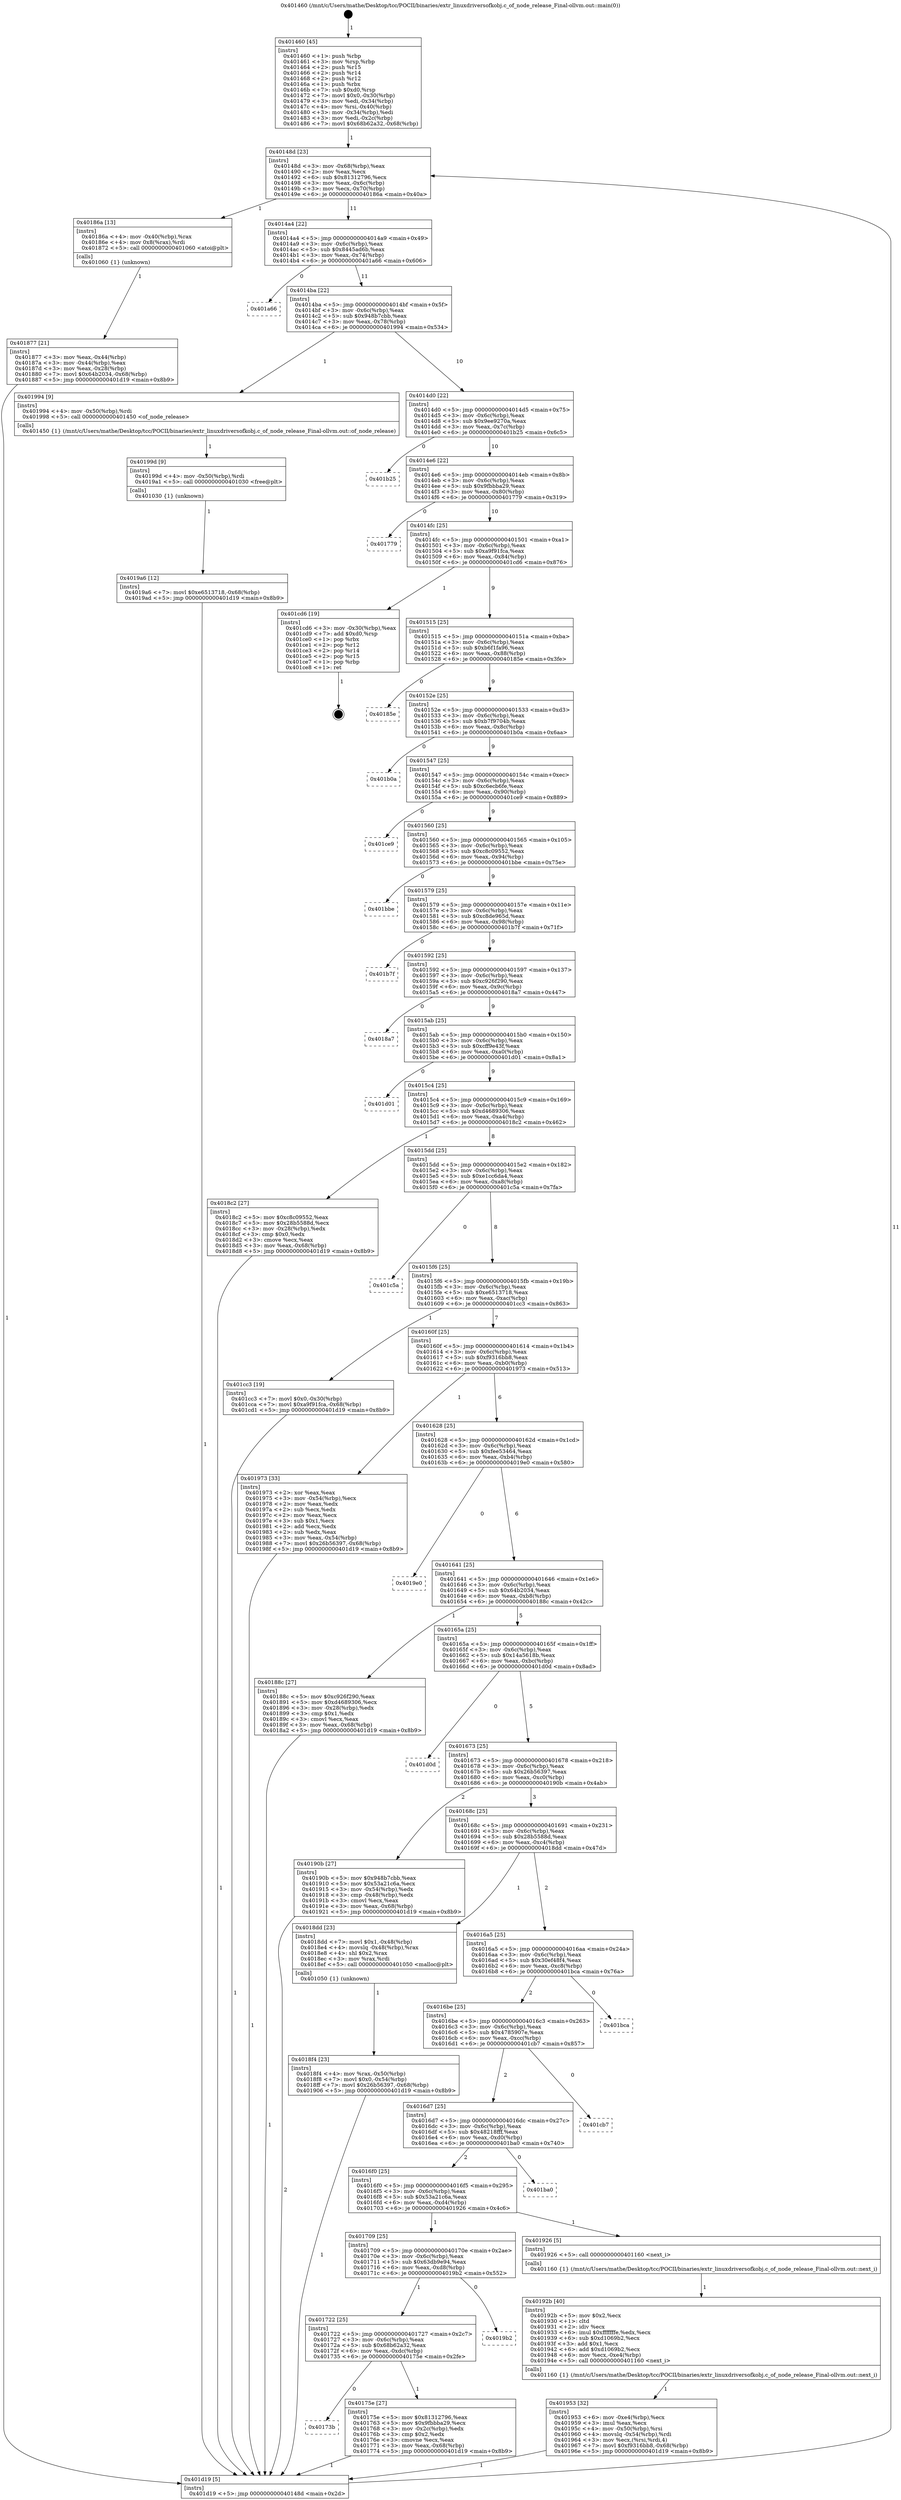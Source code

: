 digraph "0x401460" {
  label = "0x401460 (/mnt/c/Users/mathe/Desktop/tcc/POCII/binaries/extr_linuxdriversofkobj.c_of_node_release_Final-ollvm.out::main(0))"
  labelloc = "t"
  node[shape=record]

  Entry [label="",width=0.3,height=0.3,shape=circle,fillcolor=black,style=filled]
  "0x40148d" [label="{
     0x40148d [23]\l
     | [instrs]\l
     &nbsp;&nbsp;0x40148d \<+3\>: mov -0x68(%rbp),%eax\l
     &nbsp;&nbsp;0x401490 \<+2\>: mov %eax,%ecx\l
     &nbsp;&nbsp;0x401492 \<+6\>: sub $0x81312796,%ecx\l
     &nbsp;&nbsp;0x401498 \<+3\>: mov %eax,-0x6c(%rbp)\l
     &nbsp;&nbsp;0x40149b \<+3\>: mov %ecx,-0x70(%rbp)\l
     &nbsp;&nbsp;0x40149e \<+6\>: je 000000000040186a \<main+0x40a\>\l
  }"]
  "0x40186a" [label="{
     0x40186a [13]\l
     | [instrs]\l
     &nbsp;&nbsp;0x40186a \<+4\>: mov -0x40(%rbp),%rax\l
     &nbsp;&nbsp;0x40186e \<+4\>: mov 0x8(%rax),%rdi\l
     &nbsp;&nbsp;0x401872 \<+5\>: call 0000000000401060 \<atoi@plt\>\l
     | [calls]\l
     &nbsp;&nbsp;0x401060 \{1\} (unknown)\l
  }"]
  "0x4014a4" [label="{
     0x4014a4 [22]\l
     | [instrs]\l
     &nbsp;&nbsp;0x4014a4 \<+5\>: jmp 00000000004014a9 \<main+0x49\>\l
     &nbsp;&nbsp;0x4014a9 \<+3\>: mov -0x6c(%rbp),%eax\l
     &nbsp;&nbsp;0x4014ac \<+5\>: sub $0x8445ad6b,%eax\l
     &nbsp;&nbsp;0x4014b1 \<+3\>: mov %eax,-0x74(%rbp)\l
     &nbsp;&nbsp;0x4014b4 \<+6\>: je 0000000000401a66 \<main+0x606\>\l
  }"]
  Exit [label="",width=0.3,height=0.3,shape=circle,fillcolor=black,style=filled,peripheries=2]
  "0x401a66" [label="{
     0x401a66\l
  }", style=dashed]
  "0x4014ba" [label="{
     0x4014ba [22]\l
     | [instrs]\l
     &nbsp;&nbsp;0x4014ba \<+5\>: jmp 00000000004014bf \<main+0x5f\>\l
     &nbsp;&nbsp;0x4014bf \<+3\>: mov -0x6c(%rbp),%eax\l
     &nbsp;&nbsp;0x4014c2 \<+5\>: sub $0x948b7cbb,%eax\l
     &nbsp;&nbsp;0x4014c7 \<+3\>: mov %eax,-0x78(%rbp)\l
     &nbsp;&nbsp;0x4014ca \<+6\>: je 0000000000401994 \<main+0x534\>\l
  }"]
  "0x4019a6" [label="{
     0x4019a6 [12]\l
     | [instrs]\l
     &nbsp;&nbsp;0x4019a6 \<+7\>: movl $0xe6513718,-0x68(%rbp)\l
     &nbsp;&nbsp;0x4019ad \<+5\>: jmp 0000000000401d19 \<main+0x8b9\>\l
  }"]
  "0x401994" [label="{
     0x401994 [9]\l
     | [instrs]\l
     &nbsp;&nbsp;0x401994 \<+4\>: mov -0x50(%rbp),%rdi\l
     &nbsp;&nbsp;0x401998 \<+5\>: call 0000000000401450 \<of_node_release\>\l
     | [calls]\l
     &nbsp;&nbsp;0x401450 \{1\} (/mnt/c/Users/mathe/Desktop/tcc/POCII/binaries/extr_linuxdriversofkobj.c_of_node_release_Final-ollvm.out::of_node_release)\l
  }"]
  "0x4014d0" [label="{
     0x4014d0 [22]\l
     | [instrs]\l
     &nbsp;&nbsp;0x4014d0 \<+5\>: jmp 00000000004014d5 \<main+0x75\>\l
     &nbsp;&nbsp;0x4014d5 \<+3\>: mov -0x6c(%rbp),%eax\l
     &nbsp;&nbsp;0x4014d8 \<+5\>: sub $0x9ee9270a,%eax\l
     &nbsp;&nbsp;0x4014dd \<+3\>: mov %eax,-0x7c(%rbp)\l
     &nbsp;&nbsp;0x4014e0 \<+6\>: je 0000000000401b25 \<main+0x6c5\>\l
  }"]
  "0x40199d" [label="{
     0x40199d [9]\l
     | [instrs]\l
     &nbsp;&nbsp;0x40199d \<+4\>: mov -0x50(%rbp),%rdi\l
     &nbsp;&nbsp;0x4019a1 \<+5\>: call 0000000000401030 \<free@plt\>\l
     | [calls]\l
     &nbsp;&nbsp;0x401030 \{1\} (unknown)\l
  }"]
  "0x401b25" [label="{
     0x401b25\l
  }", style=dashed]
  "0x4014e6" [label="{
     0x4014e6 [22]\l
     | [instrs]\l
     &nbsp;&nbsp;0x4014e6 \<+5\>: jmp 00000000004014eb \<main+0x8b\>\l
     &nbsp;&nbsp;0x4014eb \<+3\>: mov -0x6c(%rbp),%eax\l
     &nbsp;&nbsp;0x4014ee \<+5\>: sub $0x9fbbba29,%eax\l
     &nbsp;&nbsp;0x4014f3 \<+3\>: mov %eax,-0x80(%rbp)\l
     &nbsp;&nbsp;0x4014f6 \<+6\>: je 0000000000401779 \<main+0x319\>\l
  }"]
  "0x401953" [label="{
     0x401953 [32]\l
     | [instrs]\l
     &nbsp;&nbsp;0x401953 \<+6\>: mov -0xe4(%rbp),%ecx\l
     &nbsp;&nbsp;0x401959 \<+3\>: imul %eax,%ecx\l
     &nbsp;&nbsp;0x40195c \<+4\>: mov -0x50(%rbp),%rsi\l
     &nbsp;&nbsp;0x401960 \<+4\>: movslq -0x54(%rbp),%rdi\l
     &nbsp;&nbsp;0x401964 \<+3\>: mov %ecx,(%rsi,%rdi,4)\l
     &nbsp;&nbsp;0x401967 \<+7\>: movl $0xf9316bb8,-0x68(%rbp)\l
     &nbsp;&nbsp;0x40196e \<+5\>: jmp 0000000000401d19 \<main+0x8b9\>\l
  }"]
  "0x401779" [label="{
     0x401779\l
  }", style=dashed]
  "0x4014fc" [label="{
     0x4014fc [25]\l
     | [instrs]\l
     &nbsp;&nbsp;0x4014fc \<+5\>: jmp 0000000000401501 \<main+0xa1\>\l
     &nbsp;&nbsp;0x401501 \<+3\>: mov -0x6c(%rbp),%eax\l
     &nbsp;&nbsp;0x401504 \<+5\>: sub $0xa9f91fca,%eax\l
     &nbsp;&nbsp;0x401509 \<+6\>: mov %eax,-0x84(%rbp)\l
     &nbsp;&nbsp;0x40150f \<+6\>: je 0000000000401cd6 \<main+0x876\>\l
  }"]
  "0x40192b" [label="{
     0x40192b [40]\l
     | [instrs]\l
     &nbsp;&nbsp;0x40192b \<+5\>: mov $0x2,%ecx\l
     &nbsp;&nbsp;0x401930 \<+1\>: cltd\l
     &nbsp;&nbsp;0x401931 \<+2\>: idiv %ecx\l
     &nbsp;&nbsp;0x401933 \<+6\>: imul $0xfffffffe,%edx,%ecx\l
     &nbsp;&nbsp;0x401939 \<+6\>: sub $0xd1069b2,%ecx\l
     &nbsp;&nbsp;0x40193f \<+3\>: add $0x1,%ecx\l
     &nbsp;&nbsp;0x401942 \<+6\>: add $0xd1069b2,%ecx\l
     &nbsp;&nbsp;0x401948 \<+6\>: mov %ecx,-0xe4(%rbp)\l
     &nbsp;&nbsp;0x40194e \<+5\>: call 0000000000401160 \<next_i\>\l
     | [calls]\l
     &nbsp;&nbsp;0x401160 \{1\} (/mnt/c/Users/mathe/Desktop/tcc/POCII/binaries/extr_linuxdriversofkobj.c_of_node_release_Final-ollvm.out::next_i)\l
  }"]
  "0x401cd6" [label="{
     0x401cd6 [19]\l
     | [instrs]\l
     &nbsp;&nbsp;0x401cd6 \<+3\>: mov -0x30(%rbp),%eax\l
     &nbsp;&nbsp;0x401cd9 \<+7\>: add $0xd0,%rsp\l
     &nbsp;&nbsp;0x401ce0 \<+1\>: pop %rbx\l
     &nbsp;&nbsp;0x401ce1 \<+2\>: pop %r12\l
     &nbsp;&nbsp;0x401ce3 \<+2\>: pop %r14\l
     &nbsp;&nbsp;0x401ce5 \<+2\>: pop %r15\l
     &nbsp;&nbsp;0x401ce7 \<+1\>: pop %rbp\l
     &nbsp;&nbsp;0x401ce8 \<+1\>: ret\l
  }"]
  "0x401515" [label="{
     0x401515 [25]\l
     | [instrs]\l
     &nbsp;&nbsp;0x401515 \<+5\>: jmp 000000000040151a \<main+0xba\>\l
     &nbsp;&nbsp;0x40151a \<+3\>: mov -0x6c(%rbp),%eax\l
     &nbsp;&nbsp;0x40151d \<+5\>: sub $0xb6f1fa96,%eax\l
     &nbsp;&nbsp;0x401522 \<+6\>: mov %eax,-0x88(%rbp)\l
     &nbsp;&nbsp;0x401528 \<+6\>: je 000000000040185e \<main+0x3fe\>\l
  }"]
  "0x4018f4" [label="{
     0x4018f4 [23]\l
     | [instrs]\l
     &nbsp;&nbsp;0x4018f4 \<+4\>: mov %rax,-0x50(%rbp)\l
     &nbsp;&nbsp;0x4018f8 \<+7\>: movl $0x0,-0x54(%rbp)\l
     &nbsp;&nbsp;0x4018ff \<+7\>: movl $0x26b56397,-0x68(%rbp)\l
     &nbsp;&nbsp;0x401906 \<+5\>: jmp 0000000000401d19 \<main+0x8b9\>\l
  }"]
  "0x40185e" [label="{
     0x40185e\l
  }", style=dashed]
  "0x40152e" [label="{
     0x40152e [25]\l
     | [instrs]\l
     &nbsp;&nbsp;0x40152e \<+5\>: jmp 0000000000401533 \<main+0xd3\>\l
     &nbsp;&nbsp;0x401533 \<+3\>: mov -0x6c(%rbp),%eax\l
     &nbsp;&nbsp;0x401536 \<+5\>: sub $0xb7f9704b,%eax\l
     &nbsp;&nbsp;0x40153b \<+6\>: mov %eax,-0x8c(%rbp)\l
     &nbsp;&nbsp;0x401541 \<+6\>: je 0000000000401b0a \<main+0x6aa\>\l
  }"]
  "0x401877" [label="{
     0x401877 [21]\l
     | [instrs]\l
     &nbsp;&nbsp;0x401877 \<+3\>: mov %eax,-0x44(%rbp)\l
     &nbsp;&nbsp;0x40187a \<+3\>: mov -0x44(%rbp),%eax\l
     &nbsp;&nbsp;0x40187d \<+3\>: mov %eax,-0x28(%rbp)\l
     &nbsp;&nbsp;0x401880 \<+7\>: movl $0x64b2034,-0x68(%rbp)\l
     &nbsp;&nbsp;0x401887 \<+5\>: jmp 0000000000401d19 \<main+0x8b9\>\l
  }"]
  "0x401b0a" [label="{
     0x401b0a\l
  }", style=dashed]
  "0x401547" [label="{
     0x401547 [25]\l
     | [instrs]\l
     &nbsp;&nbsp;0x401547 \<+5\>: jmp 000000000040154c \<main+0xec\>\l
     &nbsp;&nbsp;0x40154c \<+3\>: mov -0x6c(%rbp),%eax\l
     &nbsp;&nbsp;0x40154f \<+5\>: sub $0xc6ecb6fe,%eax\l
     &nbsp;&nbsp;0x401554 \<+6\>: mov %eax,-0x90(%rbp)\l
     &nbsp;&nbsp;0x40155a \<+6\>: je 0000000000401ce9 \<main+0x889\>\l
  }"]
  "0x401460" [label="{
     0x401460 [45]\l
     | [instrs]\l
     &nbsp;&nbsp;0x401460 \<+1\>: push %rbp\l
     &nbsp;&nbsp;0x401461 \<+3\>: mov %rsp,%rbp\l
     &nbsp;&nbsp;0x401464 \<+2\>: push %r15\l
     &nbsp;&nbsp;0x401466 \<+2\>: push %r14\l
     &nbsp;&nbsp;0x401468 \<+2\>: push %r12\l
     &nbsp;&nbsp;0x40146a \<+1\>: push %rbx\l
     &nbsp;&nbsp;0x40146b \<+7\>: sub $0xd0,%rsp\l
     &nbsp;&nbsp;0x401472 \<+7\>: movl $0x0,-0x30(%rbp)\l
     &nbsp;&nbsp;0x401479 \<+3\>: mov %edi,-0x34(%rbp)\l
     &nbsp;&nbsp;0x40147c \<+4\>: mov %rsi,-0x40(%rbp)\l
     &nbsp;&nbsp;0x401480 \<+3\>: mov -0x34(%rbp),%edi\l
     &nbsp;&nbsp;0x401483 \<+3\>: mov %edi,-0x2c(%rbp)\l
     &nbsp;&nbsp;0x401486 \<+7\>: movl $0x68b62a32,-0x68(%rbp)\l
  }"]
  "0x401ce9" [label="{
     0x401ce9\l
  }", style=dashed]
  "0x401560" [label="{
     0x401560 [25]\l
     | [instrs]\l
     &nbsp;&nbsp;0x401560 \<+5\>: jmp 0000000000401565 \<main+0x105\>\l
     &nbsp;&nbsp;0x401565 \<+3\>: mov -0x6c(%rbp),%eax\l
     &nbsp;&nbsp;0x401568 \<+5\>: sub $0xc8c09552,%eax\l
     &nbsp;&nbsp;0x40156d \<+6\>: mov %eax,-0x94(%rbp)\l
     &nbsp;&nbsp;0x401573 \<+6\>: je 0000000000401bbe \<main+0x75e\>\l
  }"]
  "0x401d19" [label="{
     0x401d19 [5]\l
     | [instrs]\l
     &nbsp;&nbsp;0x401d19 \<+5\>: jmp 000000000040148d \<main+0x2d\>\l
  }"]
  "0x401bbe" [label="{
     0x401bbe\l
  }", style=dashed]
  "0x401579" [label="{
     0x401579 [25]\l
     | [instrs]\l
     &nbsp;&nbsp;0x401579 \<+5\>: jmp 000000000040157e \<main+0x11e\>\l
     &nbsp;&nbsp;0x40157e \<+3\>: mov -0x6c(%rbp),%eax\l
     &nbsp;&nbsp;0x401581 \<+5\>: sub $0xc8de965d,%eax\l
     &nbsp;&nbsp;0x401586 \<+6\>: mov %eax,-0x98(%rbp)\l
     &nbsp;&nbsp;0x40158c \<+6\>: je 0000000000401b7f \<main+0x71f\>\l
  }"]
  "0x40173b" [label="{
     0x40173b\l
  }", style=dashed]
  "0x401b7f" [label="{
     0x401b7f\l
  }", style=dashed]
  "0x401592" [label="{
     0x401592 [25]\l
     | [instrs]\l
     &nbsp;&nbsp;0x401592 \<+5\>: jmp 0000000000401597 \<main+0x137\>\l
     &nbsp;&nbsp;0x401597 \<+3\>: mov -0x6c(%rbp),%eax\l
     &nbsp;&nbsp;0x40159a \<+5\>: sub $0xc926f290,%eax\l
     &nbsp;&nbsp;0x40159f \<+6\>: mov %eax,-0x9c(%rbp)\l
     &nbsp;&nbsp;0x4015a5 \<+6\>: je 00000000004018a7 \<main+0x447\>\l
  }"]
  "0x40175e" [label="{
     0x40175e [27]\l
     | [instrs]\l
     &nbsp;&nbsp;0x40175e \<+5\>: mov $0x81312796,%eax\l
     &nbsp;&nbsp;0x401763 \<+5\>: mov $0x9fbbba29,%ecx\l
     &nbsp;&nbsp;0x401768 \<+3\>: mov -0x2c(%rbp),%edx\l
     &nbsp;&nbsp;0x40176b \<+3\>: cmp $0x2,%edx\l
     &nbsp;&nbsp;0x40176e \<+3\>: cmovne %ecx,%eax\l
     &nbsp;&nbsp;0x401771 \<+3\>: mov %eax,-0x68(%rbp)\l
     &nbsp;&nbsp;0x401774 \<+5\>: jmp 0000000000401d19 \<main+0x8b9\>\l
  }"]
  "0x4018a7" [label="{
     0x4018a7\l
  }", style=dashed]
  "0x4015ab" [label="{
     0x4015ab [25]\l
     | [instrs]\l
     &nbsp;&nbsp;0x4015ab \<+5\>: jmp 00000000004015b0 \<main+0x150\>\l
     &nbsp;&nbsp;0x4015b0 \<+3\>: mov -0x6c(%rbp),%eax\l
     &nbsp;&nbsp;0x4015b3 \<+5\>: sub $0xcff9e43f,%eax\l
     &nbsp;&nbsp;0x4015b8 \<+6\>: mov %eax,-0xa0(%rbp)\l
     &nbsp;&nbsp;0x4015be \<+6\>: je 0000000000401d01 \<main+0x8a1\>\l
  }"]
  "0x401722" [label="{
     0x401722 [25]\l
     | [instrs]\l
     &nbsp;&nbsp;0x401722 \<+5\>: jmp 0000000000401727 \<main+0x2c7\>\l
     &nbsp;&nbsp;0x401727 \<+3\>: mov -0x6c(%rbp),%eax\l
     &nbsp;&nbsp;0x40172a \<+5\>: sub $0x68b62a32,%eax\l
     &nbsp;&nbsp;0x40172f \<+6\>: mov %eax,-0xdc(%rbp)\l
     &nbsp;&nbsp;0x401735 \<+6\>: je 000000000040175e \<main+0x2fe\>\l
  }"]
  "0x401d01" [label="{
     0x401d01\l
  }", style=dashed]
  "0x4015c4" [label="{
     0x4015c4 [25]\l
     | [instrs]\l
     &nbsp;&nbsp;0x4015c4 \<+5\>: jmp 00000000004015c9 \<main+0x169\>\l
     &nbsp;&nbsp;0x4015c9 \<+3\>: mov -0x6c(%rbp),%eax\l
     &nbsp;&nbsp;0x4015cc \<+5\>: sub $0xd4689306,%eax\l
     &nbsp;&nbsp;0x4015d1 \<+6\>: mov %eax,-0xa4(%rbp)\l
     &nbsp;&nbsp;0x4015d7 \<+6\>: je 00000000004018c2 \<main+0x462\>\l
  }"]
  "0x4019b2" [label="{
     0x4019b2\l
  }", style=dashed]
  "0x4018c2" [label="{
     0x4018c2 [27]\l
     | [instrs]\l
     &nbsp;&nbsp;0x4018c2 \<+5\>: mov $0xc8c09552,%eax\l
     &nbsp;&nbsp;0x4018c7 \<+5\>: mov $0x28b5588d,%ecx\l
     &nbsp;&nbsp;0x4018cc \<+3\>: mov -0x28(%rbp),%edx\l
     &nbsp;&nbsp;0x4018cf \<+3\>: cmp $0x0,%edx\l
     &nbsp;&nbsp;0x4018d2 \<+3\>: cmove %ecx,%eax\l
     &nbsp;&nbsp;0x4018d5 \<+3\>: mov %eax,-0x68(%rbp)\l
     &nbsp;&nbsp;0x4018d8 \<+5\>: jmp 0000000000401d19 \<main+0x8b9\>\l
  }"]
  "0x4015dd" [label="{
     0x4015dd [25]\l
     | [instrs]\l
     &nbsp;&nbsp;0x4015dd \<+5\>: jmp 00000000004015e2 \<main+0x182\>\l
     &nbsp;&nbsp;0x4015e2 \<+3\>: mov -0x6c(%rbp),%eax\l
     &nbsp;&nbsp;0x4015e5 \<+5\>: sub $0xe1cc6da4,%eax\l
     &nbsp;&nbsp;0x4015ea \<+6\>: mov %eax,-0xa8(%rbp)\l
     &nbsp;&nbsp;0x4015f0 \<+6\>: je 0000000000401c5a \<main+0x7fa\>\l
  }"]
  "0x401709" [label="{
     0x401709 [25]\l
     | [instrs]\l
     &nbsp;&nbsp;0x401709 \<+5\>: jmp 000000000040170e \<main+0x2ae\>\l
     &nbsp;&nbsp;0x40170e \<+3\>: mov -0x6c(%rbp),%eax\l
     &nbsp;&nbsp;0x401711 \<+5\>: sub $0x63db9e94,%eax\l
     &nbsp;&nbsp;0x401716 \<+6\>: mov %eax,-0xd8(%rbp)\l
     &nbsp;&nbsp;0x40171c \<+6\>: je 00000000004019b2 \<main+0x552\>\l
  }"]
  "0x401c5a" [label="{
     0x401c5a\l
  }", style=dashed]
  "0x4015f6" [label="{
     0x4015f6 [25]\l
     | [instrs]\l
     &nbsp;&nbsp;0x4015f6 \<+5\>: jmp 00000000004015fb \<main+0x19b\>\l
     &nbsp;&nbsp;0x4015fb \<+3\>: mov -0x6c(%rbp),%eax\l
     &nbsp;&nbsp;0x4015fe \<+5\>: sub $0xe6513718,%eax\l
     &nbsp;&nbsp;0x401603 \<+6\>: mov %eax,-0xac(%rbp)\l
     &nbsp;&nbsp;0x401609 \<+6\>: je 0000000000401cc3 \<main+0x863\>\l
  }"]
  "0x401926" [label="{
     0x401926 [5]\l
     | [instrs]\l
     &nbsp;&nbsp;0x401926 \<+5\>: call 0000000000401160 \<next_i\>\l
     | [calls]\l
     &nbsp;&nbsp;0x401160 \{1\} (/mnt/c/Users/mathe/Desktop/tcc/POCII/binaries/extr_linuxdriversofkobj.c_of_node_release_Final-ollvm.out::next_i)\l
  }"]
  "0x401cc3" [label="{
     0x401cc3 [19]\l
     | [instrs]\l
     &nbsp;&nbsp;0x401cc3 \<+7\>: movl $0x0,-0x30(%rbp)\l
     &nbsp;&nbsp;0x401cca \<+7\>: movl $0xa9f91fca,-0x68(%rbp)\l
     &nbsp;&nbsp;0x401cd1 \<+5\>: jmp 0000000000401d19 \<main+0x8b9\>\l
  }"]
  "0x40160f" [label="{
     0x40160f [25]\l
     | [instrs]\l
     &nbsp;&nbsp;0x40160f \<+5\>: jmp 0000000000401614 \<main+0x1b4\>\l
     &nbsp;&nbsp;0x401614 \<+3\>: mov -0x6c(%rbp),%eax\l
     &nbsp;&nbsp;0x401617 \<+5\>: sub $0xf9316bb8,%eax\l
     &nbsp;&nbsp;0x40161c \<+6\>: mov %eax,-0xb0(%rbp)\l
     &nbsp;&nbsp;0x401622 \<+6\>: je 0000000000401973 \<main+0x513\>\l
  }"]
  "0x4016f0" [label="{
     0x4016f0 [25]\l
     | [instrs]\l
     &nbsp;&nbsp;0x4016f0 \<+5\>: jmp 00000000004016f5 \<main+0x295\>\l
     &nbsp;&nbsp;0x4016f5 \<+3\>: mov -0x6c(%rbp),%eax\l
     &nbsp;&nbsp;0x4016f8 \<+5\>: sub $0x53a21c6a,%eax\l
     &nbsp;&nbsp;0x4016fd \<+6\>: mov %eax,-0xd4(%rbp)\l
     &nbsp;&nbsp;0x401703 \<+6\>: je 0000000000401926 \<main+0x4c6\>\l
  }"]
  "0x401973" [label="{
     0x401973 [33]\l
     | [instrs]\l
     &nbsp;&nbsp;0x401973 \<+2\>: xor %eax,%eax\l
     &nbsp;&nbsp;0x401975 \<+3\>: mov -0x54(%rbp),%ecx\l
     &nbsp;&nbsp;0x401978 \<+2\>: mov %eax,%edx\l
     &nbsp;&nbsp;0x40197a \<+2\>: sub %ecx,%edx\l
     &nbsp;&nbsp;0x40197c \<+2\>: mov %eax,%ecx\l
     &nbsp;&nbsp;0x40197e \<+3\>: sub $0x1,%ecx\l
     &nbsp;&nbsp;0x401981 \<+2\>: add %ecx,%edx\l
     &nbsp;&nbsp;0x401983 \<+2\>: sub %edx,%eax\l
     &nbsp;&nbsp;0x401985 \<+3\>: mov %eax,-0x54(%rbp)\l
     &nbsp;&nbsp;0x401988 \<+7\>: movl $0x26b56397,-0x68(%rbp)\l
     &nbsp;&nbsp;0x40198f \<+5\>: jmp 0000000000401d19 \<main+0x8b9\>\l
  }"]
  "0x401628" [label="{
     0x401628 [25]\l
     | [instrs]\l
     &nbsp;&nbsp;0x401628 \<+5\>: jmp 000000000040162d \<main+0x1cd\>\l
     &nbsp;&nbsp;0x40162d \<+3\>: mov -0x6c(%rbp),%eax\l
     &nbsp;&nbsp;0x401630 \<+5\>: sub $0xfee53464,%eax\l
     &nbsp;&nbsp;0x401635 \<+6\>: mov %eax,-0xb4(%rbp)\l
     &nbsp;&nbsp;0x40163b \<+6\>: je 00000000004019e0 \<main+0x580\>\l
  }"]
  "0x401ba0" [label="{
     0x401ba0\l
  }", style=dashed]
  "0x4019e0" [label="{
     0x4019e0\l
  }", style=dashed]
  "0x401641" [label="{
     0x401641 [25]\l
     | [instrs]\l
     &nbsp;&nbsp;0x401641 \<+5\>: jmp 0000000000401646 \<main+0x1e6\>\l
     &nbsp;&nbsp;0x401646 \<+3\>: mov -0x6c(%rbp),%eax\l
     &nbsp;&nbsp;0x401649 \<+5\>: sub $0x64b2034,%eax\l
     &nbsp;&nbsp;0x40164e \<+6\>: mov %eax,-0xb8(%rbp)\l
     &nbsp;&nbsp;0x401654 \<+6\>: je 000000000040188c \<main+0x42c\>\l
  }"]
  "0x4016d7" [label="{
     0x4016d7 [25]\l
     | [instrs]\l
     &nbsp;&nbsp;0x4016d7 \<+5\>: jmp 00000000004016dc \<main+0x27c\>\l
     &nbsp;&nbsp;0x4016dc \<+3\>: mov -0x6c(%rbp),%eax\l
     &nbsp;&nbsp;0x4016df \<+5\>: sub $0x48218fff,%eax\l
     &nbsp;&nbsp;0x4016e4 \<+6\>: mov %eax,-0xd0(%rbp)\l
     &nbsp;&nbsp;0x4016ea \<+6\>: je 0000000000401ba0 \<main+0x740\>\l
  }"]
  "0x40188c" [label="{
     0x40188c [27]\l
     | [instrs]\l
     &nbsp;&nbsp;0x40188c \<+5\>: mov $0xc926f290,%eax\l
     &nbsp;&nbsp;0x401891 \<+5\>: mov $0xd4689306,%ecx\l
     &nbsp;&nbsp;0x401896 \<+3\>: mov -0x28(%rbp),%edx\l
     &nbsp;&nbsp;0x401899 \<+3\>: cmp $0x1,%edx\l
     &nbsp;&nbsp;0x40189c \<+3\>: cmovl %ecx,%eax\l
     &nbsp;&nbsp;0x40189f \<+3\>: mov %eax,-0x68(%rbp)\l
     &nbsp;&nbsp;0x4018a2 \<+5\>: jmp 0000000000401d19 \<main+0x8b9\>\l
  }"]
  "0x40165a" [label="{
     0x40165a [25]\l
     | [instrs]\l
     &nbsp;&nbsp;0x40165a \<+5\>: jmp 000000000040165f \<main+0x1ff\>\l
     &nbsp;&nbsp;0x40165f \<+3\>: mov -0x6c(%rbp),%eax\l
     &nbsp;&nbsp;0x401662 \<+5\>: sub $0x14a5618b,%eax\l
     &nbsp;&nbsp;0x401667 \<+6\>: mov %eax,-0xbc(%rbp)\l
     &nbsp;&nbsp;0x40166d \<+6\>: je 0000000000401d0d \<main+0x8ad\>\l
  }"]
  "0x401cb7" [label="{
     0x401cb7\l
  }", style=dashed]
  "0x401d0d" [label="{
     0x401d0d\l
  }", style=dashed]
  "0x401673" [label="{
     0x401673 [25]\l
     | [instrs]\l
     &nbsp;&nbsp;0x401673 \<+5\>: jmp 0000000000401678 \<main+0x218\>\l
     &nbsp;&nbsp;0x401678 \<+3\>: mov -0x6c(%rbp),%eax\l
     &nbsp;&nbsp;0x40167b \<+5\>: sub $0x26b56397,%eax\l
     &nbsp;&nbsp;0x401680 \<+6\>: mov %eax,-0xc0(%rbp)\l
     &nbsp;&nbsp;0x401686 \<+6\>: je 000000000040190b \<main+0x4ab\>\l
  }"]
  "0x4016be" [label="{
     0x4016be [25]\l
     | [instrs]\l
     &nbsp;&nbsp;0x4016be \<+5\>: jmp 00000000004016c3 \<main+0x263\>\l
     &nbsp;&nbsp;0x4016c3 \<+3\>: mov -0x6c(%rbp),%eax\l
     &nbsp;&nbsp;0x4016c6 \<+5\>: sub $0x4785907e,%eax\l
     &nbsp;&nbsp;0x4016cb \<+6\>: mov %eax,-0xcc(%rbp)\l
     &nbsp;&nbsp;0x4016d1 \<+6\>: je 0000000000401cb7 \<main+0x857\>\l
  }"]
  "0x40190b" [label="{
     0x40190b [27]\l
     | [instrs]\l
     &nbsp;&nbsp;0x40190b \<+5\>: mov $0x948b7cbb,%eax\l
     &nbsp;&nbsp;0x401910 \<+5\>: mov $0x53a21c6a,%ecx\l
     &nbsp;&nbsp;0x401915 \<+3\>: mov -0x54(%rbp),%edx\l
     &nbsp;&nbsp;0x401918 \<+3\>: cmp -0x48(%rbp),%edx\l
     &nbsp;&nbsp;0x40191b \<+3\>: cmovl %ecx,%eax\l
     &nbsp;&nbsp;0x40191e \<+3\>: mov %eax,-0x68(%rbp)\l
     &nbsp;&nbsp;0x401921 \<+5\>: jmp 0000000000401d19 \<main+0x8b9\>\l
  }"]
  "0x40168c" [label="{
     0x40168c [25]\l
     | [instrs]\l
     &nbsp;&nbsp;0x40168c \<+5\>: jmp 0000000000401691 \<main+0x231\>\l
     &nbsp;&nbsp;0x401691 \<+3\>: mov -0x6c(%rbp),%eax\l
     &nbsp;&nbsp;0x401694 \<+5\>: sub $0x28b5588d,%eax\l
     &nbsp;&nbsp;0x401699 \<+6\>: mov %eax,-0xc4(%rbp)\l
     &nbsp;&nbsp;0x40169f \<+6\>: je 00000000004018dd \<main+0x47d\>\l
  }"]
  "0x401bca" [label="{
     0x401bca\l
  }", style=dashed]
  "0x4018dd" [label="{
     0x4018dd [23]\l
     | [instrs]\l
     &nbsp;&nbsp;0x4018dd \<+7\>: movl $0x1,-0x48(%rbp)\l
     &nbsp;&nbsp;0x4018e4 \<+4\>: movslq -0x48(%rbp),%rax\l
     &nbsp;&nbsp;0x4018e8 \<+4\>: shl $0x2,%rax\l
     &nbsp;&nbsp;0x4018ec \<+3\>: mov %rax,%rdi\l
     &nbsp;&nbsp;0x4018ef \<+5\>: call 0000000000401050 \<malloc@plt\>\l
     | [calls]\l
     &nbsp;&nbsp;0x401050 \{1\} (unknown)\l
  }"]
  "0x4016a5" [label="{
     0x4016a5 [25]\l
     | [instrs]\l
     &nbsp;&nbsp;0x4016a5 \<+5\>: jmp 00000000004016aa \<main+0x24a\>\l
     &nbsp;&nbsp;0x4016aa \<+3\>: mov -0x6c(%rbp),%eax\l
     &nbsp;&nbsp;0x4016ad \<+5\>: sub $0x30ef48f4,%eax\l
     &nbsp;&nbsp;0x4016b2 \<+6\>: mov %eax,-0xc8(%rbp)\l
     &nbsp;&nbsp;0x4016b8 \<+6\>: je 0000000000401bca \<main+0x76a\>\l
  }"]
  Entry -> "0x401460" [label=" 1"]
  "0x40148d" -> "0x40186a" [label=" 1"]
  "0x40148d" -> "0x4014a4" [label=" 11"]
  "0x401cd6" -> Exit [label=" 1"]
  "0x4014a4" -> "0x401a66" [label=" 0"]
  "0x4014a4" -> "0x4014ba" [label=" 11"]
  "0x401cc3" -> "0x401d19" [label=" 1"]
  "0x4014ba" -> "0x401994" [label=" 1"]
  "0x4014ba" -> "0x4014d0" [label=" 10"]
  "0x4019a6" -> "0x401d19" [label=" 1"]
  "0x4014d0" -> "0x401b25" [label=" 0"]
  "0x4014d0" -> "0x4014e6" [label=" 10"]
  "0x40199d" -> "0x4019a6" [label=" 1"]
  "0x4014e6" -> "0x401779" [label=" 0"]
  "0x4014e6" -> "0x4014fc" [label=" 10"]
  "0x401994" -> "0x40199d" [label=" 1"]
  "0x4014fc" -> "0x401cd6" [label=" 1"]
  "0x4014fc" -> "0x401515" [label=" 9"]
  "0x401973" -> "0x401d19" [label=" 1"]
  "0x401515" -> "0x40185e" [label=" 0"]
  "0x401515" -> "0x40152e" [label=" 9"]
  "0x401953" -> "0x401d19" [label=" 1"]
  "0x40152e" -> "0x401b0a" [label=" 0"]
  "0x40152e" -> "0x401547" [label=" 9"]
  "0x40192b" -> "0x401953" [label=" 1"]
  "0x401547" -> "0x401ce9" [label=" 0"]
  "0x401547" -> "0x401560" [label=" 9"]
  "0x401926" -> "0x40192b" [label=" 1"]
  "0x401560" -> "0x401bbe" [label=" 0"]
  "0x401560" -> "0x401579" [label=" 9"]
  "0x40190b" -> "0x401d19" [label=" 2"]
  "0x401579" -> "0x401b7f" [label=" 0"]
  "0x401579" -> "0x401592" [label=" 9"]
  "0x4018f4" -> "0x401d19" [label=" 1"]
  "0x401592" -> "0x4018a7" [label=" 0"]
  "0x401592" -> "0x4015ab" [label=" 9"]
  "0x4018dd" -> "0x4018f4" [label=" 1"]
  "0x4015ab" -> "0x401d01" [label=" 0"]
  "0x4015ab" -> "0x4015c4" [label=" 9"]
  "0x40188c" -> "0x401d19" [label=" 1"]
  "0x4015c4" -> "0x4018c2" [label=" 1"]
  "0x4015c4" -> "0x4015dd" [label=" 8"]
  "0x401877" -> "0x401d19" [label=" 1"]
  "0x4015dd" -> "0x401c5a" [label=" 0"]
  "0x4015dd" -> "0x4015f6" [label=" 8"]
  "0x401d19" -> "0x40148d" [label=" 11"]
  "0x4015f6" -> "0x401cc3" [label=" 1"]
  "0x4015f6" -> "0x40160f" [label=" 7"]
  "0x401460" -> "0x40148d" [label=" 1"]
  "0x40160f" -> "0x401973" [label=" 1"]
  "0x40160f" -> "0x401628" [label=" 6"]
  "0x401722" -> "0x40173b" [label=" 0"]
  "0x401628" -> "0x4019e0" [label=" 0"]
  "0x401628" -> "0x401641" [label=" 6"]
  "0x401722" -> "0x40175e" [label=" 1"]
  "0x401641" -> "0x40188c" [label=" 1"]
  "0x401641" -> "0x40165a" [label=" 5"]
  "0x401709" -> "0x401722" [label=" 1"]
  "0x40165a" -> "0x401d0d" [label=" 0"]
  "0x40165a" -> "0x401673" [label=" 5"]
  "0x401709" -> "0x4019b2" [label=" 0"]
  "0x401673" -> "0x40190b" [label=" 2"]
  "0x401673" -> "0x40168c" [label=" 3"]
  "0x4016f0" -> "0x401709" [label=" 1"]
  "0x40168c" -> "0x4018dd" [label=" 1"]
  "0x40168c" -> "0x4016a5" [label=" 2"]
  "0x4016f0" -> "0x401926" [label=" 1"]
  "0x4016a5" -> "0x401bca" [label=" 0"]
  "0x4016a5" -> "0x4016be" [label=" 2"]
  "0x40186a" -> "0x401877" [label=" 1"]
  "0x4016be" -> "0x401cb7" [label=" 0"]
  "0x4016be" -> "0x4016d7" [label=" 2"]
  "0x4018c2" -> "0x401d19" [label=" 1"]
  "0x4016d7" -> "0x401ba0" [label=" 0"]
  "0x4016d7" -> "0x4016f0" [label=" 2"]
  "0x40175e" -> "0x401d19" [label=" 1"]
}
